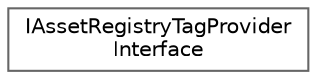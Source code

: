 digraph "Graphical Class Hierarchy"
{
 // INTERACTIVE_SVG=YES
 // LATEX_PDF_SIZE
  bgcolor="transparent";
  edge [fontname=Helvetica,fontsize=10,labelfontname=Helvetica,labelfontsize=10];
  node [fontname=Helvetica,fontsize=10,shape=box,height=0.2,width=0.4];
  rankdir="LR";
  Node0 [id="Node000000",label="IAssetRegistryTagProvider\lInterface",height=0.2,width=0.4,color="grey40", fillcolor="white", style="filled",URL="$d3/d6d/classIAssetRegistryTagProviderInterface.html",tooltip="Interface to allow for CDO to add additional tags to generated class."];
}
